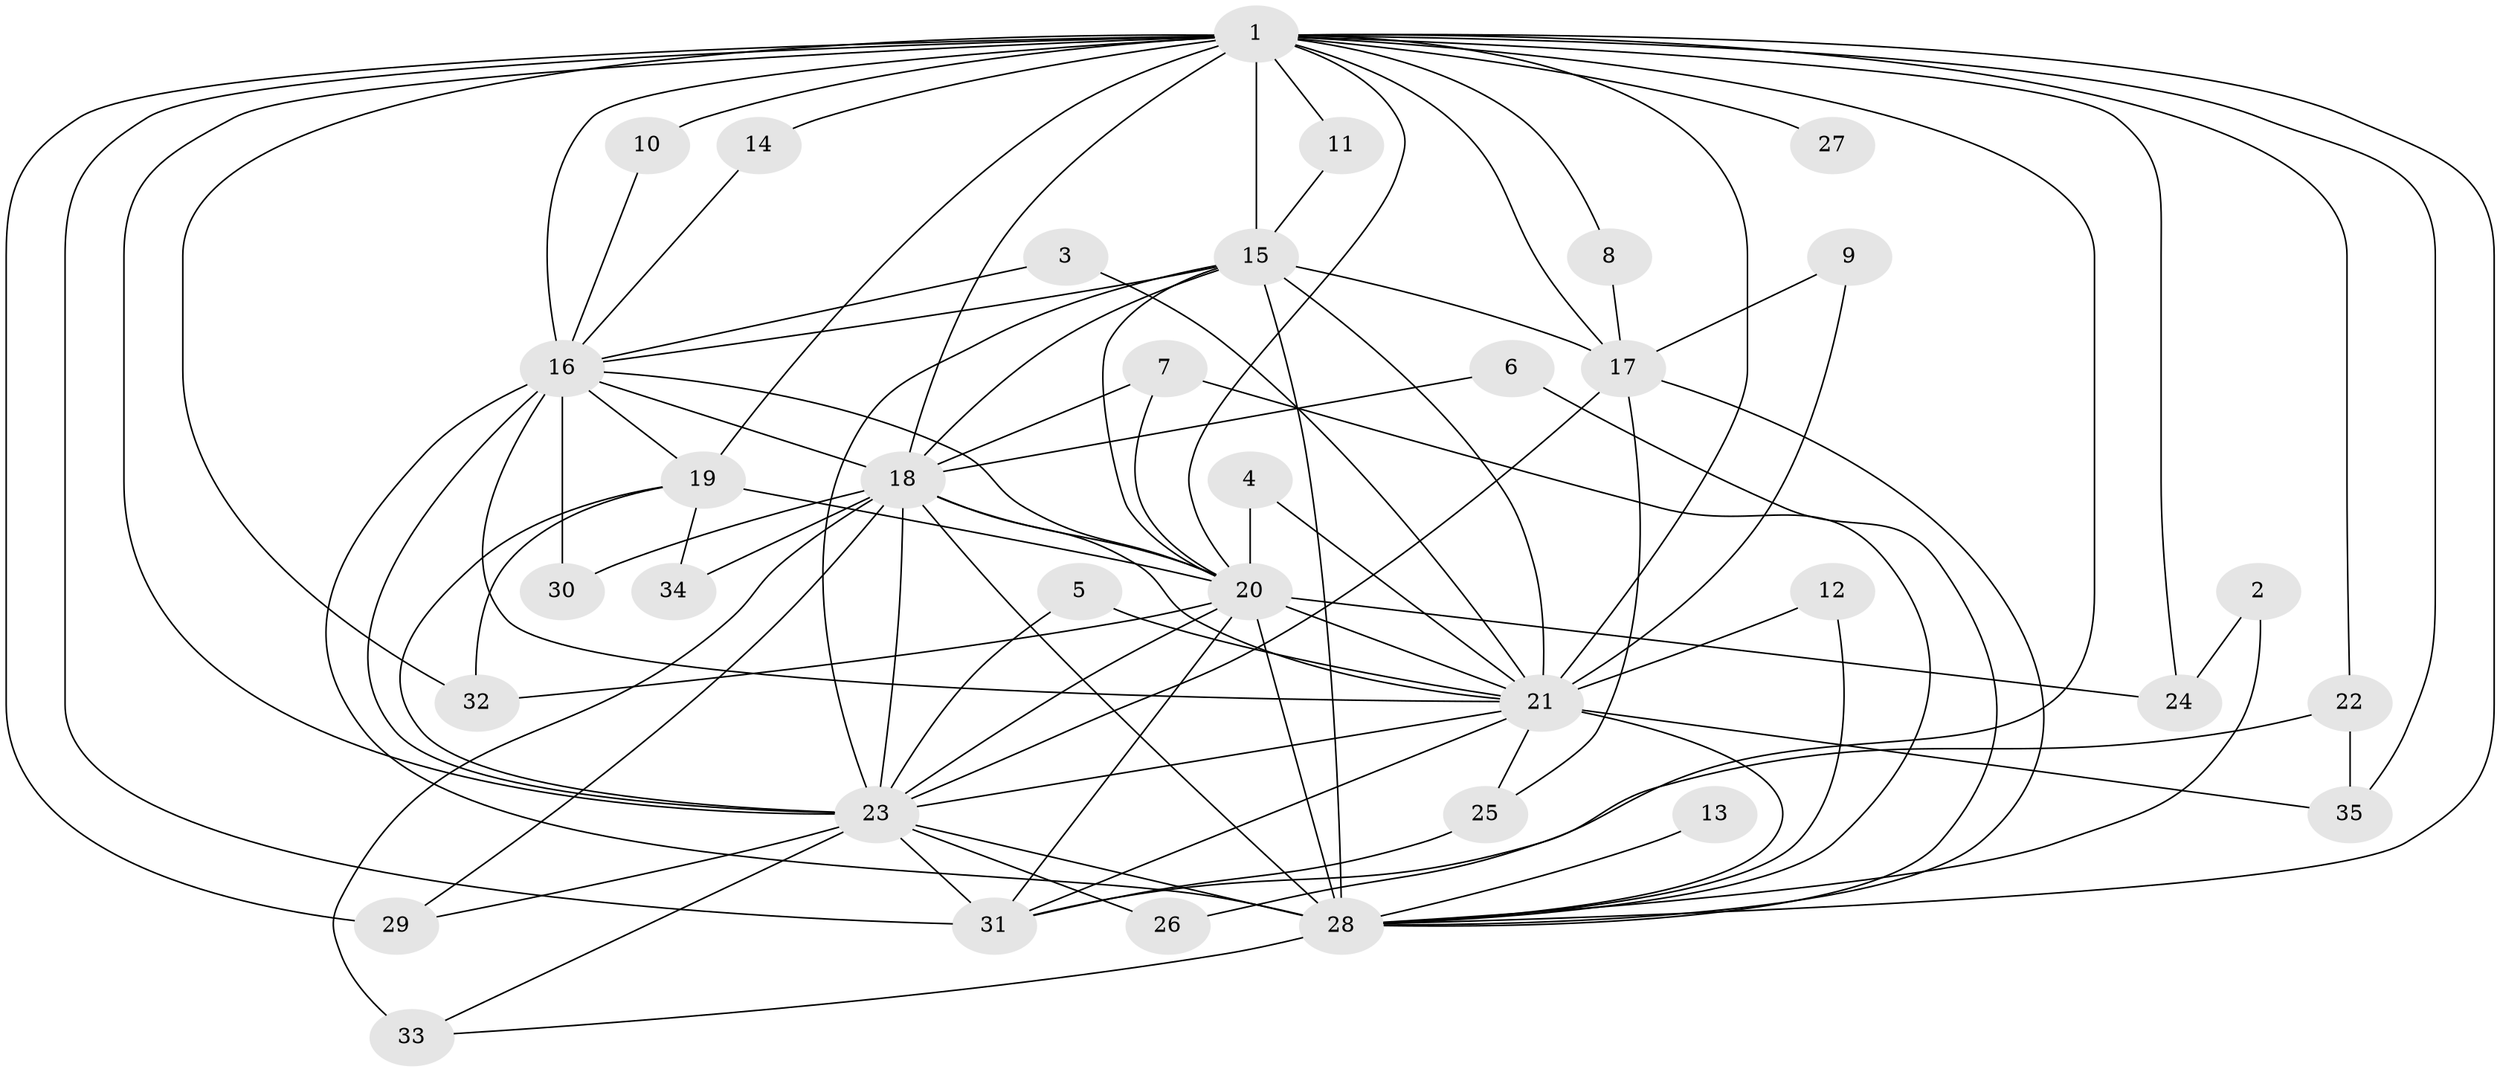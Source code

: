 // original degree distribution, {22: 0.028985507246376812, 20: 0.014492753623188406, 13: 0.014492753623188406, 15: 0.028985507246376812, 19: 0.014492753623188406, 11: 0.014492753623188406, 16: 0.014492753623188406, 14: 0.014492753623188406, 3: 0.2318840579710145, 4: 0.043478260869565216, 6: 0.028985507246376812, 5: 0.028985507246376812, 2: 0.5072463768115942, 7: 0.014492753623188406}
// Generated by graph-tools (version 1.1) at 2025/25/03/09/25 03:25:36]
// undirected, 35 vertices, 92 edges
graph export_dot {
graph [start="1"]
  node [color=gray90,style=filled];
  1;
  2;
  3;
  4;
  5;
  6;
  7;
  8;
  9;
  10;
  11;
  12;
  13;
  14;
  15;
  16;
  17;
  18;
  19;
  20;
  21;
  22;
  23;
  24;
  25;
  26;
  27;
  28;
  29;
  30;
  31;
  32;
  33;
  34;
  35;
  1 -- 8 [weight=1.0];
  1 -- 10 [weight=1.0];
  1 -- 11 [weight=1.0];
  1 -- 14 [weight=1.0];
  1 -- 15 [weight=3.0];
  1 -- 16 [weight=5.0];
  1 -- 17 [weight=2.0];
  1 -- 18 [weight=3.0];
  1 -- 19 [weight=3.0];
  1 -- 20 [weight=3.0];
  1 -- 21 [weight=5.0];
  1 -- 22 [weight=1.0];
  1 -- 23 [weight=3.0];
  1 -- 24 [weight=3.0];
  1 -- 26 [weight=1.0];
  1 -- 27 [weight=1.0];
  1 -- 28 [weight=3.0];
  1 -- 29 [weight=2.0];
  1 -- 31 [weight=2.0];
  1 -- 32 [weight=1.0];
  1 -- 35 [weight=1.0];
  2 -- 24 [weight=1.0];
  2 -- 28 [weight=1.0];
  3 -- 16 [weight=1.0];
  3 -- 21 [weight=1.0];
  4 -- 20 [weight=1.0];
  4 -- 21 [weight=1.0];
  5 -- 21 [weight=1.0];
  5 -- 23 [weight=1.0];
  6 -- 18 [weight=1.0];
  6 -- 28 [weight=1.0];
  7 -- 18 [weight=1.0];
  7 -- 20 [weight=1.0];
  7 -- 28 [weight=1.0];
  8 -- 17 [weight=1.0];
  9 -- 17 [weight=1.0];
  9 -- 21 [weight=1.0];
  10 -- 16 [weight=1.0];
  11 -- 15 [weight=1.0];
  12 -- 21 [weight=1.0];
  12 -- 28 [weight=1.0];
  13 -- 28 [weight=1.0];
  14 -- 16 [weight=1.0];
  15 -- 16 [weight=1.0];
  15 -- 17 [weight=1.0];
  15 -- 18 [weight=1.0];
  15 -- 20 [weight=1.0];
  15 -- 21 [weight=1.0];
  15 -- 23 [weight=1.0];
  15 -- 28 [weight=3.0];
  16 -- 18 [weight=1.0];
  16 -- 19 [weight=1.0];
  16 -- 20 [weight=1.0];
  16 -- 21 [weight=2.0];
  16 -- 23 [weight=1.0];
  16 -- 28 [weight=1.0];
  16 -- 30 [weight=1.0];
  17 -- 23 [weight=1.0];
  17 -- 25 [weight=1.0];
  17 -- 28 [weight=1.0];
  18 -- 20 [weight=1.0];
  18 -- 21 [weight=1.0];
  18 -- 23 [weight=1.0];
  18 -- 28 [weight=2.0];
  18 -- 29 [weight=1.0];
  18 -- 30 [weight=1.0];
  18 -- 33 [weight=2.0];
  18 -- 34 [weight=1.0];
  19 -- 20 [weight=1.0];
  19 -- 23 [weight=1.0];
  19 -- 32 [weight=1.0];
  19 -- 34 [weight=1.0];
  20 -- 21 [weight=1.0];
  20 -- 23 [weight=1.0];
  20 -- 24 [weight=1.0];
  20 -- 28 [weight=2.0];
  20 -- 31 [weight=1.0];
  20 -- 32 [weight=1.0];
  21 -- 23 [weight=1.0];
  21 -- 25 [weight=1.0];
  21 -- 28 [weight=1.0];
  21 -- 31 [weight=1.0];
  21 -- 35 [weight=1.0];
  22 -- 31 [weight=1.0];
  22 -- 35 [weight=1.0];
  23 -- 26 [weight=1.0];
  23 -- 28 [weight=2.0];
  23 -- 29 [weight=1.0];
  23 -- 31 [weight=1.0];
  23 -- 33 [weight=1.0];
  25 -- 31 [weight=1.0];
  28 -- 33 [weight=1.0];
}
